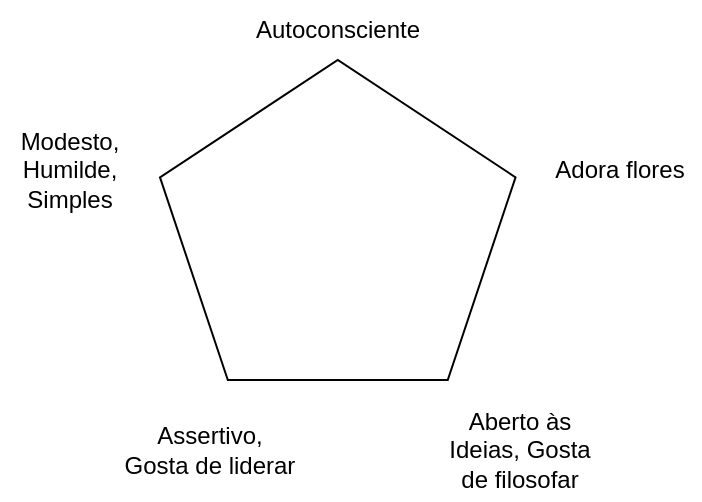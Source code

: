 <mxfile version="21.7.5" type="device">
  <diagram name="Page-1" id="hrfuKWmgcLDxA6A8_S4z">
    <mxGraphModel dx="961" dy="523" grid="1" gridSize="10" guides="1" tooltips="1" connect="1" arrows="1" fold="1" page="1" pageScale="1" pageWidth="850" pageHeight="1100" math="0" shadow="0">
      <root>
        <mxCell id="0" />
        <mxCell id="1" parent="0" />
        <mxCell id="MGS4_zHk_vSdASKoHBL2-1" value="" style="whiteSpace=wrap;html=1;shape=mxgraph.basic.pentagon" vertex="1" parent="1">
          <mxGeometry x="320" y="190" width="177.78" height="160" as="geometry" />
        </mxCell>
        <mxCell id="MGS4_zHk_vSdASKoHBL2-2" value="Autoconsciente" style="text;html=1;strokeColor=none;fillColor=none;align=center;verticalAlign=middle;whiteSpace=wrap;rounded=0;" vertex="1" parent="1">
          <mxGeometry x="379" y="160" width="60" height="30" as="geometry" />
        </mxCell>
        <mxCell id="MGS4_zHk_vSdASKoHBL2-3" value="Assertivo, Gosta de liderar" style="text;html=1;strokeColor=none;fillColor=none;align=center;verticalAlign=middle;whiteSpace=wrap;rounded=0;" vertex="1" parent="1">
          <mxGeometry x="300" y="360" width="90" height="50" as="geometry" />
        </mxCell>
        <mxCell id="MGS4_zHk_vSdASKoHBL2-4" value="Aberto às Ideias, Gosta de filosofar" style="text;html=1;strokeColor=none;fillColor=none;align=center;verticalAlign=middle;whiteSpace=wrap;rounded=0;" vertex="1" parent="1">
          <mxGeometry x="460" y="370" width="80" height="30" as="geometry" />
        </mxCell>
        <mxCell id="MGS4_zHk_vSdASKoHBL2-6" value="Modesto, Humilde,&lt;br&gt;Simples" style="text;html=1;strokeColor=none;fillColor=none;align=center;verticalAlign=middle;whiteSpace=wrap;rounded=0;" vertex="1" parent="1">
          <mxGeometry x="240" y="230" width="70" height="30" as="geometry" />
        </mxCell>
        <mxCell id="MGS4_zHk_vSdASKoHBL2-7" value="Adora flores" style="text;html=1;strokeColor=none;fillColor=none;align=center;verticalAlign=middle;whiteSpace=wrap;rounded=0;" vertex="1" parent="1">
          <mxGeometry x="510" y="230" width="80" height="30" as="geometry" />
        </mxCell>
      </root>
    </mxGraphModel>
  </diagram>
</mxfile>
